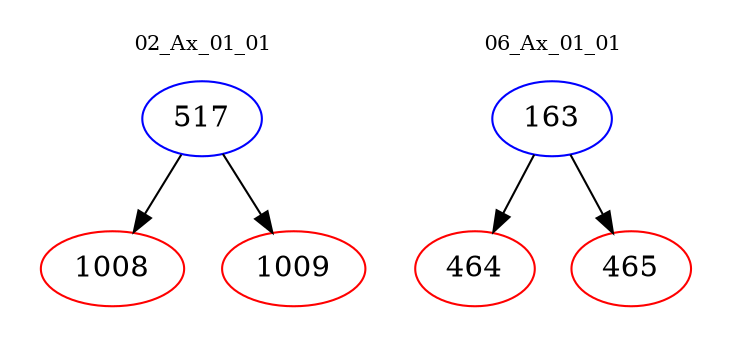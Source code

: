 digraph{
subgraph cluster_0 {
color = white
label = "02_Ax_01_01";
fontsize=10;
T0_517 [label="517", color="blue"]
T0_517 -> T0_1008 [color="black"]
T0_1008 [label="1008", color="red"]
T0_517 -> T0_1009 [color="black"]
T0_1009 [label="1009", color="red"]
}
subgraph cluster_1 {
color = white
label = "06_Ax_01_01";
fontsize=10;
T1_163 [label="163", color="blue"]
T1_163 -> T1_464 [color="black"]
T1_464 [label="464", color="red"]
T1_163 -> T1_465 [color="black"]
T1_465 [label="465", color="red"]
}
}
